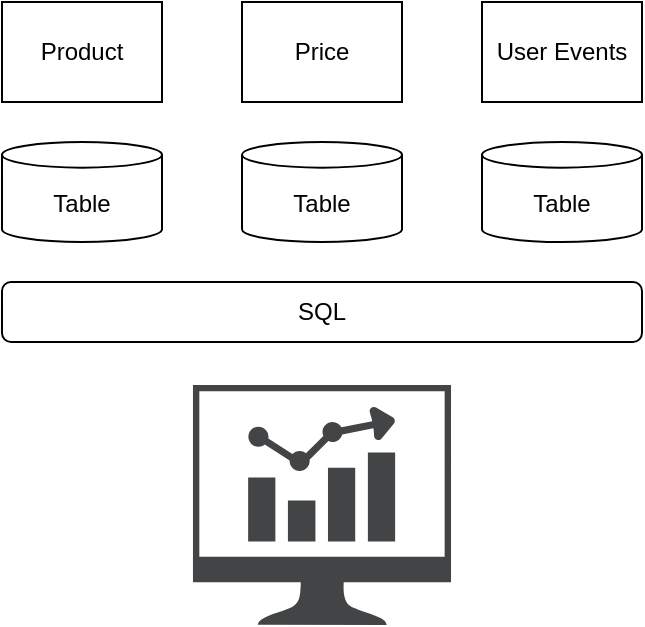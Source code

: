 <mxfile version="20.8.11" type="github"><diagram name="Seite-1" id="22umxYcuCjJ1J6Z_ky6S"><mxGraphModel dx="925" dy="541" grid="1" gridSize="10" guides="1" tooltips="1" connect="1" arrows="1" fold="1" page="1" pageScale="1" pageWidth="413" pageHeight="383" math="0" shadow="0"><root><mxCell id="0"/><mxCell id="1" parent="0"/><mxCell id="JXEo6DKVAiudMVqLZtRq-13" value="Product" style="rounded=0;whiteSpace=wrap;html=1;" vertex="1" parent="1"><mxGeometry x="47" y="36" width="80" height="50" as="geometry"/></mxCell><mxCell id="JXEo6DKVAiudMVqLZtRq-15" value="Price" style="rounded=0;whiteSpace=wrap;html=1;" vertex="1" parent="1"><mxGeometry x="167" y="36" width="80" height="50" as="geometry"/></mxCell><mxCell id="JXEo6DKVAiudMVqLZtRq-16" value="User Events" style="rounded=0;whiteSpace=wrap;html=1;" vertex="1" parent="1"><mxGeometry x="287" y="36" width="80" height="50" as="geometry"/></mxCell><mxCell id="JXEo6DKVAiudMVqLZtRq-6" value="Table" style="shape=cylinder3;whiteSpace=wrap;html=1;boundedLbl=1;backgroundOutline=1;size=6.407;" vertex="1" parent="1"><mxGeometry x="167" y="106" width="80" height="50" as="geometry"/></mxCell><mxCell id="JXEo6DKVAiudMVqLZtRq-20" value="Table" style="shape=cylinder3;whiteSpace=wrap;html=1;boundedLbl=1;backgroundOutline=1;size=6.407;" vertex="1" parent="1"><mxGeometry x="47" y="106" width="80" height="50" as="geometry"/></mxCell><mxCell id="JXEo6DKVAiudMVqLZtRq-21" value="Table" style="shape=cylinder3;whiteSpace=wrap;html=1;boundedLbl=1;backgroundOutline=1;size=6.407;" vertex="1" parent="1"><mxGeometry x="287" y="106" width="80" height="50" as="geometry"/></mxCell><mxCell id="JXEo6DKVAiudMVqLZtRq-23" value="" style="sketch=0;pointerEvents=1;shadow=0;dashed=0;html=1;strokeColor=none;fillColor=#434445;aspect=fixed;labelPosition=center;verticalLabelPosition=bottom;verticalAlign=top;align=center;outlineConnect=0;shape=mxgraph.vvd.nsx_dashboard;" vertex="1" parent="1"><mxGeometry x="142.48" y="227.5" width="129.03" height="120" as="geometry"/></mxCell><mxCell id="JXEo6DKVAiudMVqLZtRq-24" value="SQL" style="rounded=1;whiteSpace=wrap;html=1;" vertex="1" parent="1"><mxGeometry x="47" y="176" width="320" height="30" as="geometry"/></mxCell></root></mxGraphModel></diagram></mxfile>